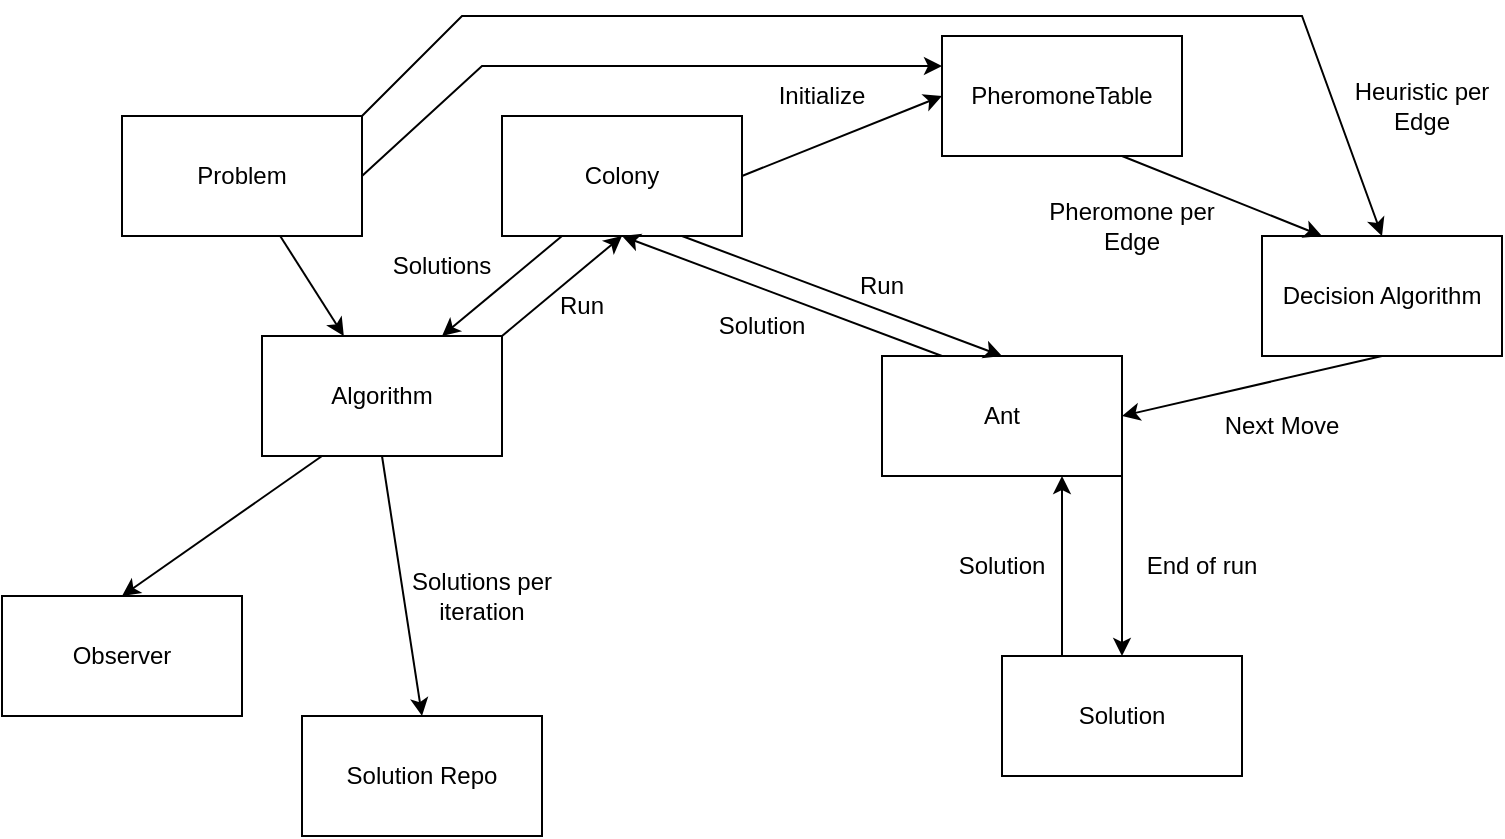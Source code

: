 <mxfile version="16.5.3" type="device"><diagram id="arvWxb3Djlry2wzCLmD4" name="Page-1"><mxGraphModel dx="1422" dy="794" grid="1" gridSize="10" guides="1" tooltips="1" connect="1" arrows="1" fold="1" page="1" pageScale="1" pageWidth="850" pageHeight="1100" math="0" shadow="0"><root><mxCell id="0"/><mxCell id="1" parent="0"/><mxCell id="3" value="Observer" style="rounded=0;whiteSpace=wrap;html=1;" parent="1" vertex="1"><mxGeometry x="20" y="320" width="120" height="60" as="geometry"/></mxCell><mxCell id="6" style="edgeStyle=none;html=1;" parent="1" source="4" target="5" edge="1"><mxGeometry relative="1" as="geometry"/></mxCell><mxCell id="4" value="Problem" style="rounded=0;whiteSpace=wrap;html=1;" parent="1" vertex="1"><mxGeometry x="80" y="80" width="120" height="60" as="geometry"/></mxCell><mxCell id="7" style="edgeStyle=none;html=1;entryX=0.5;entryY=0;entryDx=0;entryDy=0;exitX=0.25;exitY=1;exitDx=0;exitDy=0;" parent="1" source="5" target="3" edge="1"><mxGeometry relative="1" as="geometry"/></mxCell><mxCell id="5" value="Algorithm" style="rounded=0;whiteSpace=wrap;html=1;" parent="1" vertex="1"><mxGeometry x="150" y="190" width="120" height="60" as="geometry"/></mxCell><mxCell id="LsOufS-lN2dEtO2DDZC3-7" value="Colony" style="rounded=0;whiteSpace=wrap;html=1;" parent="1" vertex="1"><mxGeometry x="270" y="80" width="120" height="60" as="geometry"/></mxCell><mxCell id="LsOufS-lN2dEtO2DDZC3-8" value="Ant" style="rounded=0;whiteSpace=wrap;html=1;" parent="1" vertex="1"><mxGeometry x="460" y="200" width="120" height="60" as="geometry"/></mxCell><mxCell id="LsOufS-lN2dEtO2DDZC3-9" value="Decision Algorithm" style="rounded=0;whiteSpace=wrap;html=1;" parent="1" vertex="1"><mxGeometry x="650" y="140" width="120" height="60" as="geometry"/></mxCell><mxCell id="LsOufS-lN2dEtO2DDZC3-10" value="Solution Repo" style="rounded=0;whiteSpace=wrap;html=1;" parent="1" vertex="1"><mxGeometry x="170" y="380" width="120" height="60" as="geometry"/></mxCell><mxCell id="LsOufS-lN2dEtO2DDZC3-14" value="Solution" style="rounded=0;whiteSpace=wrap;html=1;" parent="1" vertex="1"><mxGeometry x="520" y="350" width="120" height="60" as="geometry"/></mxCell><mxCell id="LsOufS-lN2dEtO2DDZC3-15" style="edgeStyle=none;html=1;exitX=0.25;exitY=1;exitDx=0;exitDy=0;entryX=0.75;entryY=0;entryDx=0;entryDy=0;" parent="1" source="LsOufS-lN2dEtO2DDZC3-7" target="5" edge="1"><mxGeometry relative="1" as="geometry"><mxPoint x="230.769" y="130" as="sourcePoint"/><mxPoint x="279.231" y="200" as="targetPoint"/></mxGeometry></mxCell><mxCell id="LsOufS-lN2dEtO2DDZC3-16" style="edgeStyle=none;html=1;exitX=0.25;exitY=0;exitDx=0;exitDy=0;entryX=0.5;entryY=1;entryDx=0;entryDy=0;" parent="1" source="LsOufS-lN2dEtO2DDZC3-8" target="LsOufS-lN2dEtO2DDZC3-7" edge="1"><mxGeometry relative="1" as="geometry"><mxPoint x="240.769" y="140" as="sourcePoint"/><mxPoint x="289.231" y="210" as="targetPoint"/></mxGeometry></mxCell><mxCell id="LsOufS-lN2dEtO2DDZC3-18" style="edgeStyle=none;html=1;entryX=0.5;entryY=0;entryDx=0;entryDy=0;exitX=1;exitY=1;exitDx=0;exitDy=0;" parent="1" source="LsOufS-lN2dEtO2DDZC3-8" target="LsOufS-lN2dEtO2DDZC3-14" edge="1"><mxGeometry relative="1" as="geometry"><mxPoint x="590" y="270" as="sourcePoint"/><mxPoint x="500" y="240" as="targetPoint"/></mxGeometry></mxCell><mxCell id="LsOufS-lN2dEtO2DDZC3-19" style="edgeStyle=none;html=1;exitX=0.25;exitY=0;exitDx=0;exitDy=0;entryX=0.75;entryY=1;entryDx=0;entryDy=0;" parent="1" source="LsOufS-lN2dEtO2DDZC3-14" target="LsOufS-lN2dEtO2DDZC3-8" edge="1"><mxGeometry relative="1" as="geometry"><mxPoint x="270.769" y="170" as="sourcePoint"/><mxPoint x="319.231" y="240" as="targetPoint"/></mxGeometry></mxCell><mxCell id="LsOufS-lN2dEtO2DDZC3-20" style="edgeStyle=none;html=1;exitX=0.5;exitY=1;exitDx=0;exitDy=0;entryX=0.5;entryY=0;entryDx=0;entryDy=0;" parent="1" source="5" target="LsOufS-lN2dEtO2DDZC3-10" edge="1"><mxGeometry relative="1" as="geometry"><mxPoint x="280.769" y="180" as="sourcePoint"/><mxPoint x="329.231" y="250" as="targetPoint"/></mxGeometry></mxCell><mxCell id="FahAPhtx4A46xDTdSTkY-7" value="PheromoneTable" style="rounded=0;whiteSpace=wrap;html=1;" parent="1" vertex="1"><mxGeometry x="490" y="40" width="120" height="60" as="geometry"/></mxCell><mxCell id="Bu5V06e5zOPircrk6231-7" value="Solutions per iteration" style="text;html=1;strokeColor=none;fillColor=none;align=center;verticalAlign=middle;whiteSpace=wrap;rounded=0;" vertex="1" parent="1"><mxGeometry x="220" y="300" width="80" height="40" as="geometry"/></mxCell><mxCell id="Bu5V06e5zOPircrk6231-8" style="edgeStyle=none;html=1;exitX=1;exitY=0;exitDx=0;exitDy=0;entryX=0.5;entryY=1;entryDx=0;entryDy=0;" edge="1" parent="1" source="5" target="LsOufS-lN2dEtO2DDZC3-7"><mxGeometry relative="1" as="geometry"><mxPoint x="310" y="150" as="sourcePoint"/><mxPoint x="320" y="210" as="targetPoint"/></mxGeometry></mxCell><mxCell id="Bu5V06e5zOPircrk6231-9" value="Run" style="text;html=1;strokeColor=none;fillColor=none;align=center;verticalAlign=middle;whiteSpace=wrap;rounded=0;" vertex="1" parent="1"><mxGeometry x="280" y="160" width="60" height="30" as="geometry"/></mxCell><mxCell id="Bu5V06e5zOPircrk6231-10" value="Solutions" style="text;html=1;strokeColor=none;fillColor=none;align=center;verticalAlign=middle;whiteSpace=wrap;rounded=0;" vertex="1" parent="1"><mxGeometry x="210" y="140" width="60" height="30" as="geometry"/></mxCell><mxCell id="Bu5V06e5zOPircrk6231-11" style="edgeStyle=none;html=1;exitX=0.75;exitY=1;exitDx=0;exitDy=0;entryX=0.5;entryY=0;entryDx=0;entryDy=0;" edge="1" parent="1" source="LsOufS-lN2dEtO2DDZC3-7" target="LsOufS-lN2dEtO2DDZC3-8"><mxGeometry relative="1" as="geometry"><mxPoint x="410" y="200" as="sourcePoint"/><mxPoint x="340" y="150" as="targetPoint"/></mxGeometry></mxCell><mxCell id="Bu5V06e5zOPircrk6231-12" value="Run" style="text;html=1;strokeColor=none;fillColor=none;align=center;verticalAlign=middle;whiteSpace=wrap;rounded=0;" vertex="1" parent="1"><mxGeometry x="430" y="150" width="60" height="30" as="geometry"/></mxCell><mxCell id="Bu5V06e5zOPircrk6231-13" value="Solution" style="text;html=1;strokeColor=none;fillColor=none;align=center;verticalAlign=middle;whiteSpace=wrap;rounded=0;" vertex="1" parent="1"><mxGeometry x="370" y="170" width="60" height="30" as="geometry"/></mxCell><mxCell id="Bu5V06e5zOPircrk6231-14" value="" style="endArrow=classic;html=1;rounded=0;entryX=0;entryY=0.5;entryDx=0;entryDy=0;exitX=1;exitY=0.5;exitDx=0;exitDy=0;" edge="1" parent="1" source="LsOufS-lN2dEtO2DDZC3-7" target="FahAPhtx4A46xDTdSTkY-7"><mxGeometry width="50" height="50" relative="1" as="geometry"><mxPoint x="400" y="420" as="sourcePoint"/><mxPoint x="450" y="370" as="targetPoint"/></mxGeometry></mxCell><mxCell id="Bu5V06e5zOPircrk6231-15" value="" style="endArrow=classic;html=1;rounded=0;exitX=1;exitY=0.5;exitDx=0;exitDy=0;entryX=0;entryY=0.25;entryDx=0;entryDy=0;" edge="1" parent="1" source="4" target="FahAPhtx4A46xDTdSTkY-7"><mxGeometry width="50" height="50" relative="1" as="geometry"><mxPoint x="400" y="420" as="sourcePoint"/><mxPoint x="260" y="60" as="targetPoint"/><Array as="points"><mxPoint x="260" y="55"/></Array></mxGeometry></mxCell><mxCell id="Bu5V06e5zOPircrk6231-16" value="Initialize" style="text;html=1;strokeColor=none;fillColor=none;align=center;verticalAlign=middle;whiteSpace=wrap;rounded=0;" vertex="1" parent="1"><mxGeometry x="400" y="55" width="60" height="30" as="geometry"/></mxCell><mxCell id="Bu5V06e5zOPircrk6231-17" value="" style="endArrow=classic;html=1;rounded=0;entryX=0.25;entryY=0;entryDx=0;entryDy=0;exitX=0.75;exitY=1;exitDx=0;exitDy=0;" edge="1" parent="1" source="FahAPhtx4A46xDTdSTkY-7" target="LsOufS-lN2dEtO2DDZC3-9"><mxGeometry width="50" height="50" relative="1" as="geometry"><mxPoint x="400" y="420" as="sourcePoint"/><mxPoint x="450" y="370" as="targetPoint"/></mxGeometry></mxCell><mxCell id="Bu5V06e5zOPircrk6231-19" value="" style="endArrow=classic;html=1;rounded=0;exitX=1;exitY=0;exitDx=0;exitDy=0;entryX=0.5;entryY=0;entryDx=0;entryDy=0;" edge="1" parent="1" source="4" target="LsOufS-lN2dEtO2DDZC3-9"><mxGeometry width="50" height="50" relative="1" as="geometry"><mxPoint x="200" y="55" as="sourcePoint"/><mxPoint x="250" y="5" as="targetPoint"/><Array as="points"><mxPoint x="250" y="30"/><mxPoint x="670" y="30"/></Array></mxGeometry></mxCell><mxCell id="Bu5V06e5zOPircrk6231-20" value="Pheromone per Edge" style="text;html=1;strokeColor=none;fillColor=none;align=center;verticalAlign=middle;whiteSpace=wrap;rounded=0;" vertex="1" parent="1"><mxGeometry x="530" y="110" width="110" height="50" as="geometry"/></mxCell><mxCell id="Bu5V06e5zOPircrk6231-21" value="Heuristic per Edge" style="text;html=1;strokeColor=none;fillColor=none;align=center;verticalAlign=middle;whiteSpace=wrap;rounded=0;" vertex="1" parent="1"><mxGeometry x="690" y="55" width="80" height="40" as="geometry"/></mxCell><mxCell id="Bu5V06e5zOPircrk6231-22" value="" style="endArrow=classic;html=1;rounded=0;exitX=0.5;exitY=1;exitDx=0;exitDy=0;entryX=1;entryY=0.5;entryDx=0;entryDy=0;" edge="1" parent="1" source="LsOufS-lN2dEtO2DDZC3-9" target="LsOufS-lN2dEtO2DDZC3-8"><mxGeometry width="50" height="50" relative="1" as="geometry"><mxPoint x="400" y="400" as="sourcePoint"/><mxPoint x="720" y="260" as="targetPoint"/></mxGeometry></mxCell><mxCell id="Bu5V06e5zOPircrk6231-23" value="Next Move" style="text;html=1;strokeColor=none;fillColor=none;align=center;verticalAlign=middle;whiteSpace=wrap;rounded=0;" vertex="1" parent="1"><mxGeometry x="630" y="220" width="60" height="30" as="geometry"/></mxCell><mxCell id="Bu5V06e5zOPircrk6231-24" value="End of run" style="text;html=1;strokeColor=none;fillColor=none;align=center;verticalAlign=middle;whiteSpace=wrap;rounded=0;" vertex="1" parent="1"><mxGeometry x="590" y="290" width="60" height="30" as="geometry"/></mxCell><mxCell id="Bu5V06e5zOPircrk6231-25" value="Solution" style="text;html=1;strokeColor=none;fillColor=none;align=center;verticalAlign=middle;whiteSpace=wrap;rounded=0;" vertex="1" parent="1"><mxGeometry x="490" y="290" width="60" height="30" as="geometry"/></mxCell></root></mxGraphModel></diagram></mxfile>
